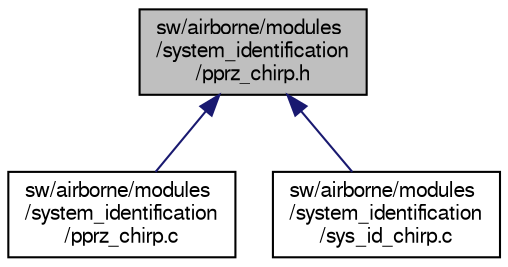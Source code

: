 digraph "sw/airborne/modules/system_identification/pprz_chirp.h"
{
  edge [fontname="FreeSans",fontsize="10",labelfontname="FreeSans",labelfontsize="10"];
  node [fontname="FreeSans",fontsize="10",shape=record];
  Node1 [label="sw/airborne/modules\l/system_identification\l/pprz_chirp.h",height=0.2,width=0.4,color="black", fillcolor="grey75", style="filled", fontcolor="black"];
  Node1 -> Node2 [dir="back",color="midnightblue",fontsize="10",style="solid",fontname="FreeSans"];
  Node2 [label="sw/airborne/modules\l/system_identification\l/pprz_chirp.c",height=0.2,width=0.4,color="black", fillcolor="white", style="filled",URL="$pprz__chirp_8c.html"];
  Node1 -> Node3 [dir="back",color="midnightblue",fontsize="10",style="solid",fontname="FreeSans"];
  Node3 [label="sw/airborne/modules\l/system_identification\l/sys_id_chirp.c",height=0.2,width=0.4,color="black", fillcolor="white", style="filled",URL="$sys__id__chirp_8c.html"];
}

